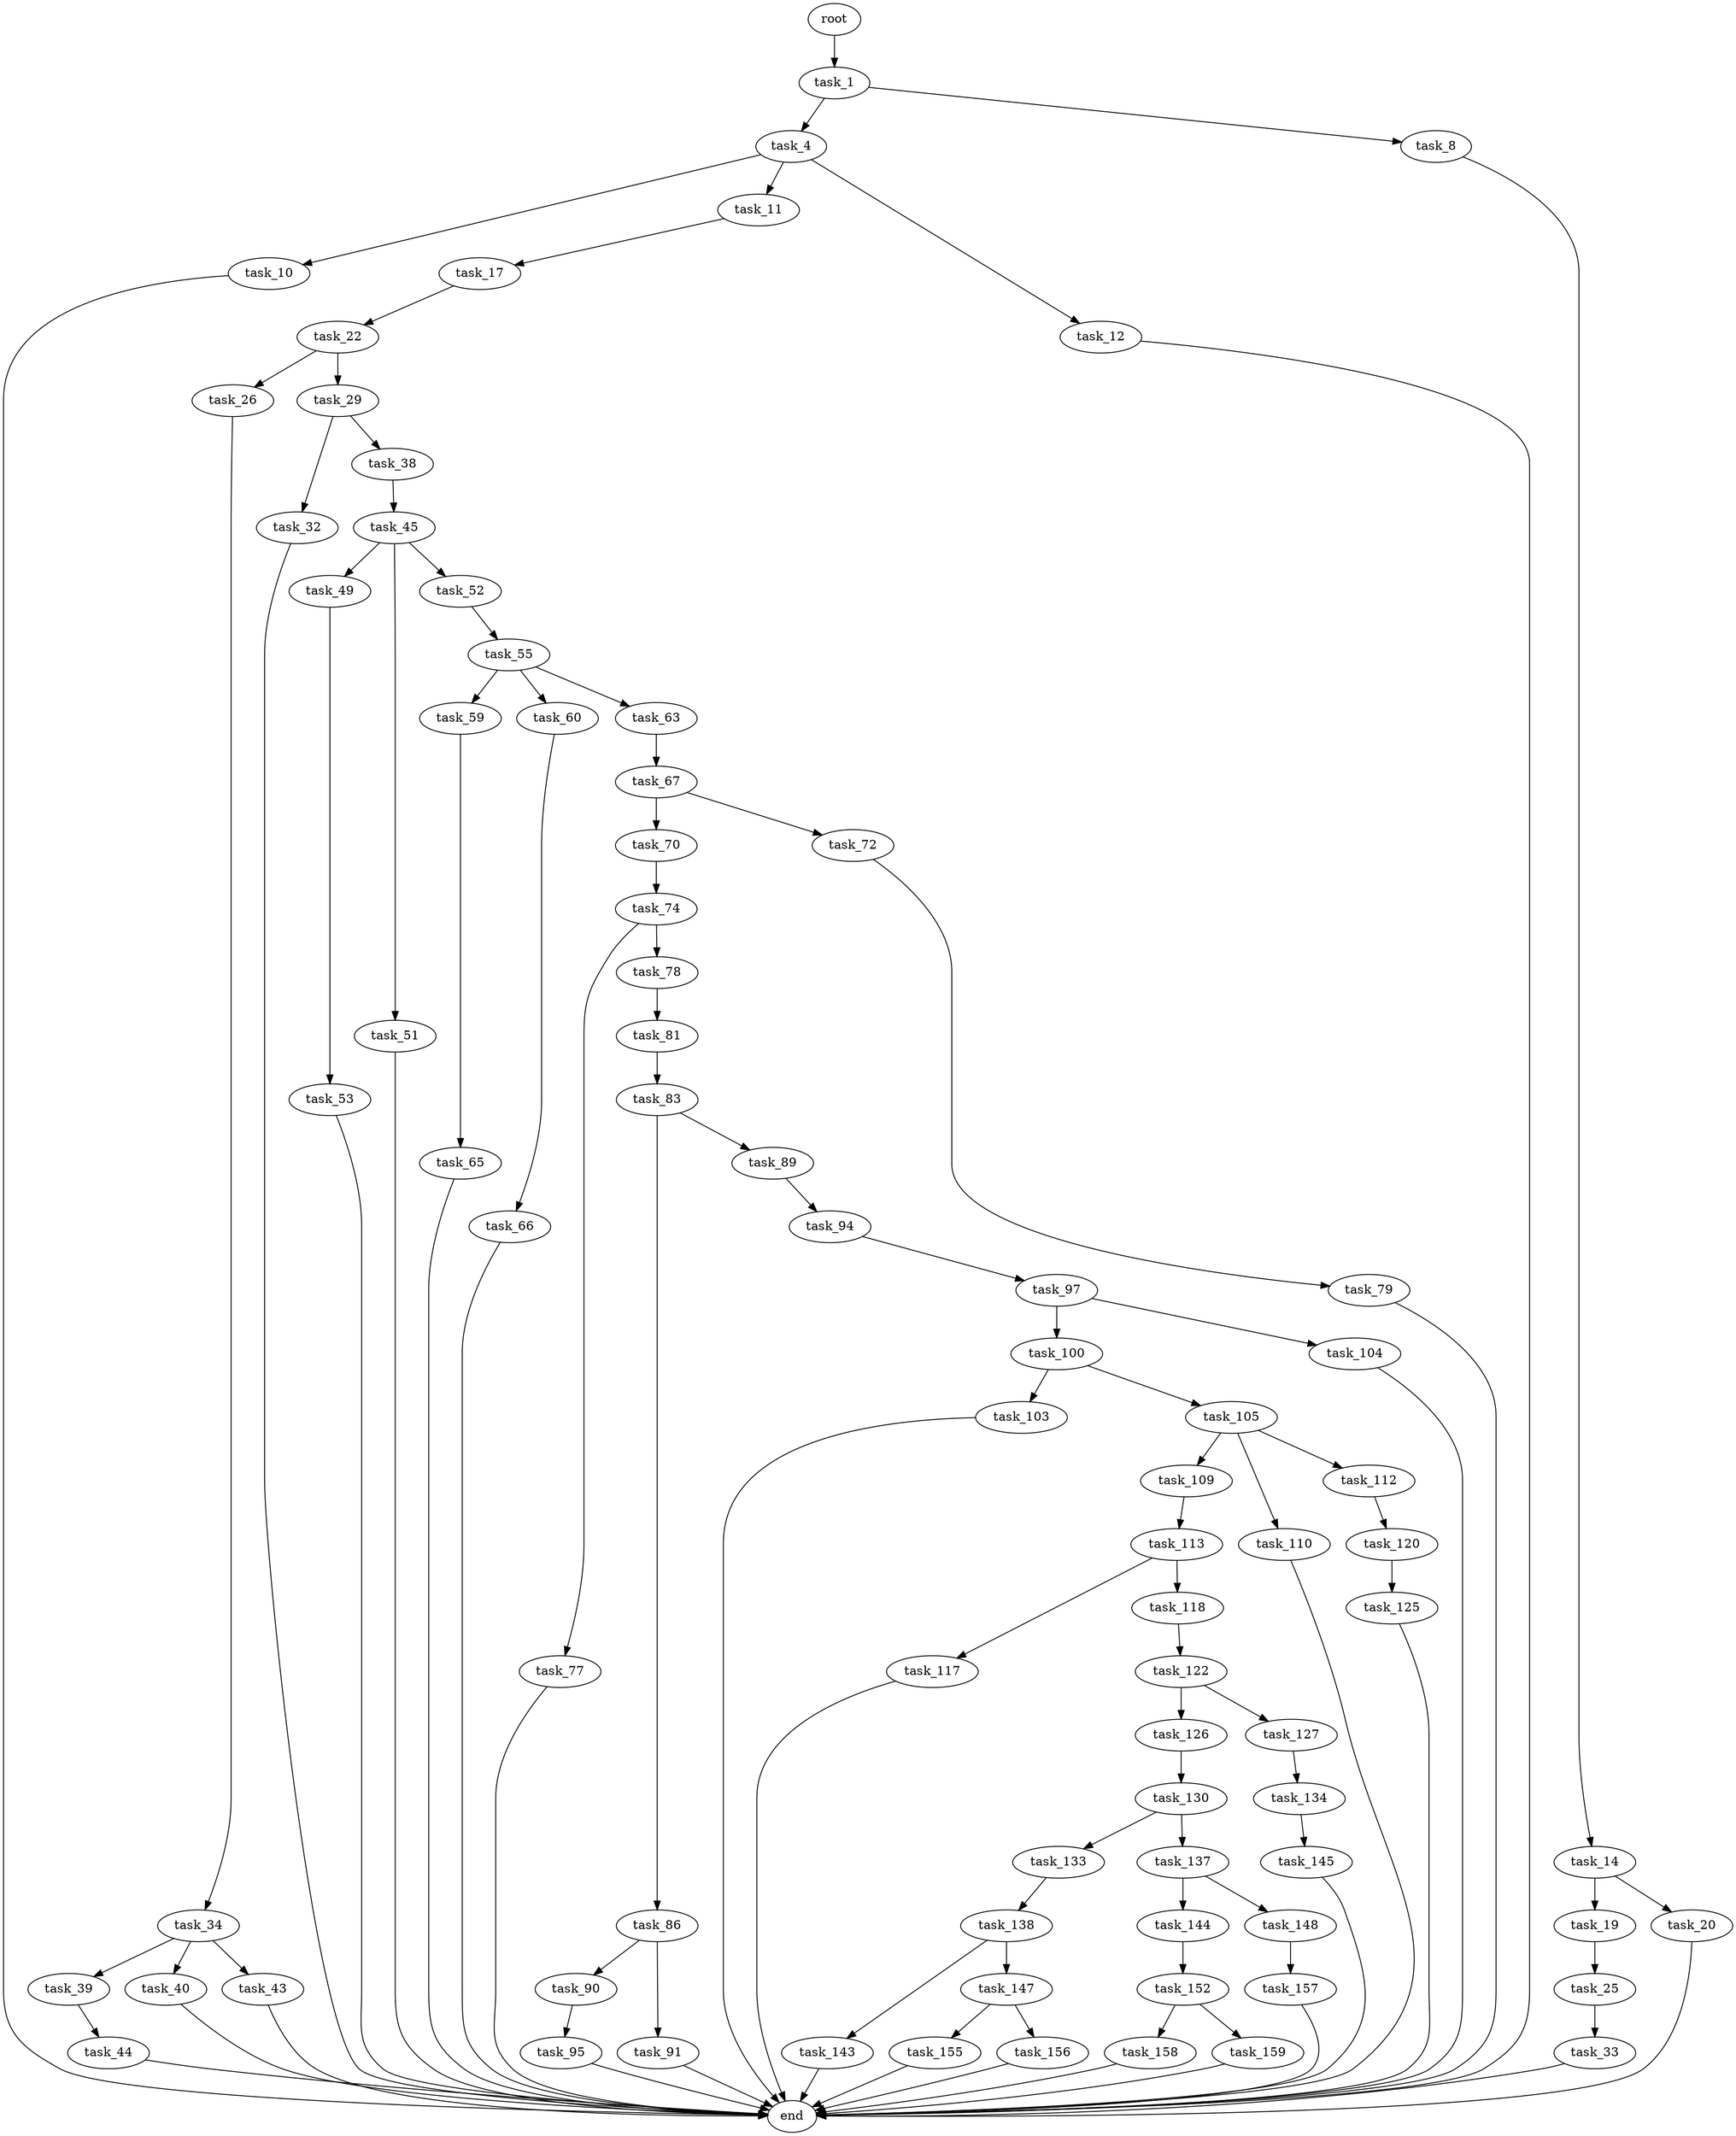 digraph G {
  root [size="0.000000"];
  task_1 [size="6762747961.000000"];
  task_4 [size="2523164490.000000"];
  task_8 [size="549755813888.000000"];
  task_10 [size="4413353105.000000"];
  task_11 [size="28991029248.000000"];
  task_12 [size="84621705572.000000"];
  task_14 [size="245466147168.000000"];
  task_17 [size="44157153401.000000"];
  task_19 [size="1073741824000.000000"];
  task_20 [size="134217728000.000000"];
  task_22 [size="549755813888.000000"];
  task_25 [size="185165998163.000000"];
  task_26 [size="108036060058.000000"];
  task_29 [size="1073741824000.000000"];
  task_32 [size="185628554578.000000"];
  task_33 [size="2531152748.000000"];
  task_34 [size="843152402918.000000"];
  task_38 [size="723249018315.000000"];
  task_39 [size="532674829068.000000"];
  task_40 [size="311683128605.000000"];
  task_43 [size="68994935158.000000"];
  task_44 [size="28991029248.000000"];
  task_45 [size="134217728000.000000"];
  task_49 [size="134217728000.000000"];
  task_51 [size="231928233984.000000"];
  task_52 [size="134217728000.000000"];
  task_53 [size="799050995.000000"];
  task_55 [size="782757789696.000000"];
  task_59 [size="598528622.000000"];
  task_60 [size="5134507883.000000"];
  task_63 [size="2440306520.000000"];
  task_65 [size="28991029248.000000"];
  task_66 [size="12941860840.000000"];
  task_67 [size="101412051610.000000"];
  task_70 [size="782757789696.000000"];
  task_72 [size="1073741824000.000000"];
  task_74 [size="8380322452.000000"];
  task_77 [size="863602824374.000000"];
  task_78 [size="75262504559.000000"];
  task_79 [size="12581161180.000000"];
  task_81 [size="480783175110.000000"];
  task_83 [size="12593100726.000000"];
  task_86 [size="3661893318.000000"];
  task_89 [size="368293445632.000000"];
  task_90 [size="32156778763.000000"];
  task_91 [size="33168434215.000000"];
  task_94 [size="134217728000.000000"];
  task_95 [size="2959523969.000000"];
  task_97 [size="549755813888.000000"];
  task_100 [size="231928233984.000000"];
  task_103 [size="23295370216.000000"];
  task_104 [size="68719476736.000000"];
  task_105 [size="115811204214.000000"];
  task_109 [size="20660133314.000000"];
  task_110 [size="11730430857.000000"];
  task_112 [size="782757789696.000000"];
  task_113 [size="1073741824000.000000"];
  task_117 [size="368293445632.000000"];
  task_118 [size="179062572209.000000"];
  task_120 [size="28991029248.000000"];
  task_122 [size="344294683958.000000"];
  task_125 [size="3780761721.000000"];
  task_126 [size="345314776446.000000"];
  task_127 [size="8589934592.000000"];
  task_130 [size="4735858516.000000"];
  task_133 [size="1461442712.000000"];
  task_134 [size="18577205290.000000"];
  task_137 [size="8589934592.000000"];
  task_138 [size="7435113628.000000"];
  task_143 [size="1073741824000.000000"];
  task_144 [size="288874587438.000000"];
  task_145 [size="24168004331.000000"];
  task_147 [size="53509807171.000000"];
  task_148 [size="13408246757.000000"];
  task_152 [size="28991029248.000000"];
  task_155 [size="134217728000.000000"];
  task_156 [size="782757789696.000000"];
  task_157 [size="606116930150.000000"];
  task_158 [size="1290060080.000000"];
  task_159 [size="28991029248.000000"];
  end [size="0.000000"];

  root -> task_1 [size="1.000000"];
  task_1 -> task_4 [size="301989888.000000"];
  task_1 -> task_8 [size="301989888.000000"];
  task_4 -> task_10 [size="75497472.000000"];
  task_4 -> task_11 [size="75497472.000000"];
  task_4 -> task_12 [size="75497472.000000"];
  task_8 -> task_14 [size="536870912.000000"];
  task_10 -> end [size="1.000000"];
  task_11 -> task_17 [size="75497472.000000"];
  task_12 -> end [size="1.000000"];
  task_14 -> task_19 [size="209715200.000000"];
  task_14 -> task_20 [size="209715200.000000"];
  task_17 -> task_22 [size="209715200.000000"];
  task_19 -> task_25 [size="838860800.000000"];
  task_20 -> end [size="1.000000"];
  task_22 -> task_26 [size="536870912.000000"];
  task_22 -> task_29 [size="536870912.000000"];
  task_25 -> task_33 [size="536870912.000000"];
  task_26 -> task_34 [size="134217728.000000"];
  task_29 -> task_32 [size="838860800.000000"];
  task_29 -> task_38 [size="838860800.000000"];
  task_32 -> end [size="1.000000"];
  task_33 -> end [size="1.000000"];
  task_34 -> task_39 [size="536870912.000000"];
  task_34 -> task_40 [size="536870912.000000"];
  task_34 -> task_43 [size="536870912.000000"];
  task_38 -> task_45 [size="536870912.000000"];
  task_39 -> task_44 [size="679477248.000000"];
  task_40 -> end [size="1.000000"];
  task_43 -> end [size="1.000000"];
  task_44 -> end [size="1.000000"];
  task_45 -> task_49 [size="209715200.000000"];
  task_45 -> task_51 [size="209715200.000000"];
  task_45 -> task_52 [size="209715200.000000"];
  task_49 -> task_53 [size="209715200.000000"];
  task_51 -> end [size="1.000000"];
  task_52 -> task_55 [size="209715200.000000"];
  task_53 -> end [size="1.000000"];
  task_55 -> task_59 [size="679477248.000000"];
  task_55 -> task_60 [size="679477248.000000"];
  task_55 -> task_63 [size="679477248.000000"];
  task_59 -> task_65 [size="33554432.000000"];
  task_60 -> task_66 [size="134217728.000000"];
  task_63 -> task_67 [size="75497472.000000"];
  task_65 -> end [size="1.000000"];
  task_66 -> end [size="1.000000"];
  task_67 -> task_70 [size="301989888.000000"];
  task_67 -> task_72 [size="301989888.000000"];
  task_70 -> task_74 [size="679477248.000000"];
  task_72 -> task_79 [size="838860800.000000"];
  task_74 -> task_77 [size="134217728.000000"];
  task_74 -> task_78 [size="134217728.000000"];
  task_77 -> end [size="1.000000"];
  task_78 -> task_81 [size="301989888.000000"];
  task_79 -> end [size="1.000000"];
  task_81 -> task_83 [size="679477248.000000"];
  task_83 -> task_86 [size="411041792.000000"];
  task_83 -> task_89 [size="411041792.000000"];
  task_86 -> task_90 [size="75497472.000000"];
  task_86 -> task_91 [size="75497472.000000"];
  task_89 -> task_94 [size="411041792.000000"];
  task_90 -> task_95 [size="536870912.000000"];
  task_91 -> end [size="1.000000"];
  task_94 -> task_97 [size="209715200.000000"];
  task_95 -> end [size="1.000000"];
  task_97 -> task_100 [size="536870912.000000"];
  task_97 -> task_104 [size="536870912.000000"];
  task_100 -> task_103 [size="301989888.000000"];
  task_100 -> task_105 [size="301989888.000000"];
  task_103 -> end [size="1.000000"];
  task_104 -> end [size="1.000000"];
  task_105 -> task_109 [size="134217728.000000"];
  task_105 -> task_110 [size="134217728.000000"];
  task_105 -> task_112 [size="134217728.000000"];
  task_109 -> task_113 [size="838860800.000000"];
  task_110 -> end [size="1.000000"];
  task_112 -> task_120 [size="679477248.000000"];
  task_113 -> task_117 [size="838860800.000000"];
  task_113 -> task_118 [size="838860800.000000"];
  task_117 -> end [size="1.000000"];
  task_118 -> task_122 [size="838860800.000000"];
  task_120 -> task_125 [size="75497472.000000"];
  task_122 -> task_126 [size="301989888.000000"];
  task_122 -> task_127 [size="301989888.000000"];
  task_125 -> end [size="1.000000"];
  task_126 -> task_130 [size="411041792.000000"];
  task_127 -> task_134 [size="33554432.000000"];
  task_130 -> task_133 [size="75497472.000000"];
  task_130 -> task_137 [size="75497472.000000"];
  task_133 -> task_138 [size="33554432.000000"];
  task_134 -> task_145 [size="75497472.000000"];
  task_137 -> task_144 [size="33554432.000000"];
  task_137 -> task_148 [size="33554432.000000"];
  task_138 -> task_143 [size="411041792.000000"];
  task_138 -> task_147 [size="411041792.000000"];
  task_143 -> end [size="1.000000"];
  task_144 -> task_152 [size="536870912.000000"];
  task_145 -> end [size="1.000000"];
  task_147 -> task_155 [size="838860800.000000"];
  task_147 -> task_156 [size="838860800.000000"];
  task_148 -> task_157 [size="33554432.000000"];
  task_152 -> task_158 [size="75497472.000000"];
  task_152 -> task_159 [size="75497472.000000"];
  task_155 -> end [size="1.000000"];
  task_156 -> end [size="1.000000"];
  task_157 -> end [size="1.000000"];
  task_158 -> end [size="1.000000"];
  task_159 -> end [size="1.000000"];
}
